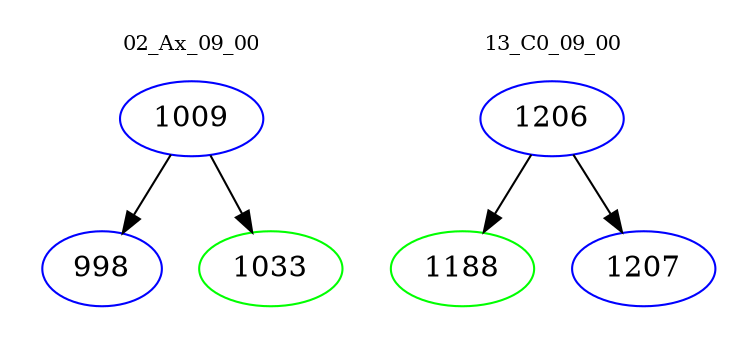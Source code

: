 digraph{
subgraph cluster_0 {
color = white
label = "02_Ax_09_00";
fontsize=10;
T0_1009 [label="1009", color="blue"]
T0_1009 -> T0_998 [color="black"]
T0_998 [label="998", color="blue"]
T0_1009 -> T0_1033 [color="black"]
T0_1033 [label="1033", color="green"]
}
subgraph cluster_1 {
color = white
label = "13_C0_09_00";
fontsize=10;
T1_1206 [label="1206", color="blue"]
T1_1206 -> T1_1188 [color="black"]
T1_1188 [label="1188", color="green"]
T1_1206 -> T1_1207 [color="black"]
T1_1207 [label="1207", color="blue"]
}
}
